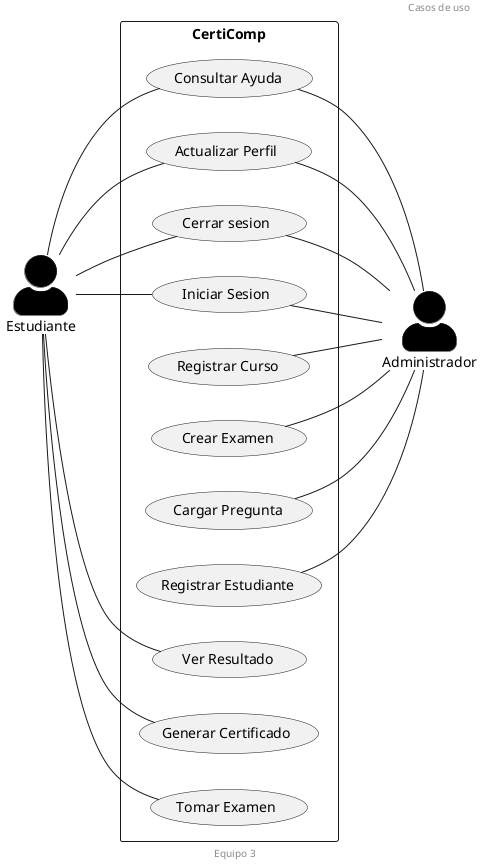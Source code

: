 @startuml Casos de Uso

left to right direction
skinparam actorStyle awesome
skinparam ActorBackgroundColor black

header Casos de uso
footer Equipo 3

rectangle CertiComp{

  usecase " Ver Resultado" as UC6
  usecase " Iniciar Sesion " as UC1 
  usecase " Registrar Estudiante" as UC2
  usecase " Registrar Curso" as UC3
  usecase "Generar Certificado" as UC4  
  
  usecase "Tomar Examen" as UC13
  
  usecase " Crear Examen" as UC7
  usecase " Cargar Pregunta" as UC12
  usecase " Consultar Ayuda" as UC8
  usecase " Cerrar sesion " as UC9
  usecase " Actualizar Perfil " as UC10
  
  

  
}
'usecase "Iniciar Examen " as UC11
'usecase " Presentar Examen" as UC5


Administrador -up- UC2
Administrador -up- UC12
Administrador -up- UC7
Administrador -up- UC3

Estudiante -- UC13
Estudiante-- UC6
Estudiante-- UC4
 

Administrador -up- UC1
Estudiante -- UC1

Administrador -up- UC9
Estudiante-- UC9


Administrador -up-  UC10
Estudiante -- UC10

Administrador -up- UC8
Estudiante -- UC8


@enduml

